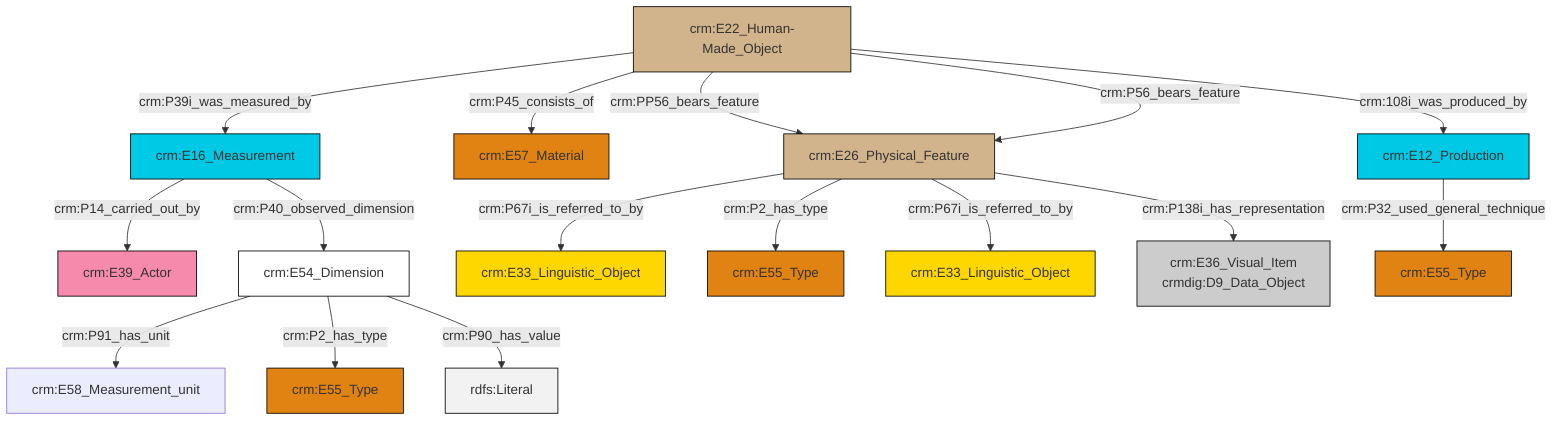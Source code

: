 graph TD
classDef Literal fill:#f2f2f2,stroke:#000000;
classDef CRM_Entity fill:#FFFFFF,stroke:#000000;
classDef Temporal_Entity fill:#00C9E6, stroke:#000000;
classDef Type fill:#E18312, stroke:#000000;
classDef Time-Span fill:#2C9C91, stroke:#000000;
classDef Appellation fill:#FFEB7F, stroke:#000000;
classDef Place fill:#008836, stroke:#000000;
classDef Persistent_Item fill:#B266B2, stroke:#000000;
classDef Conceptual_Object fill:#FFD700, stroke:#000000;
classDef Physical_Thing fill:#D2B48C, stroke:#000000;
classDef Actor fill:#f58aad, stroke:#000000;
classDef PC_Classes fill:#4ce600, stroke:#000000;
classDef Multi fill:#cccccc,stroke:#000000;

2["crm:E26_Physical_Feature"]:::Physical_Thing -->|crm:P67i_is_referred_to_by| 3["crm:E33_Linguistic_Object"]:::Conceptual_Object
4["crm:E54_Dimension"]:::CRM_Entity -->|crm:P91_has_unit| 5["crm:E58_Measurement_unit"]:::Default
2["crm:E26_Physical_Feature"]:::Physical_Thing -->|crm:P2_has_type| 10["crm:E55_Type"]:::Type
8["crm:E22_Human-Made_Object"]:::Physical_Thing -->|crm:P39i_was_measured_by| 11["crm:E16_Measurement"]:::Temporal_Entity
12["crm:E12_Production"]:::Temporal_Entity -->|crm:P32_used_general_technique| 6["crm:E55_Type"]:::Type
11["crm:E16_Measurement"]:::Temporal_Entity -->|crm:P14_carried_out_by| 13["crm:E39_Actor"]:::Actor
8["crm:E22_Human-Made_Object"]:::Physical_Thing -->|crm:P45_consists_of| 14["crm:E57_Material"]:::Type
2["crm:E26_Physical_Feature"]:::Physical_Thing -->|crm:P67i_is_referred_to_by| 20["crm:E33_Linguistic_Object"]:::Conceptual_Object
11["crm:E16_Measurement"]:::Temporal_Entity -->|crm:P40_observed_dimension| 4["crm:E54_Dimension"]:::CRM_Entity
4["crm:E54_Dimension"]:::CRM_Entity -->|crm:P2_has_type| 16["crm:E55_Type"]:::Type
8["crm:E22_Human-Made_Object"]:::Physical_Thing -->|crm:PP56_bears_feature| 2["crm:E26_Physical_Feature"]:::Physical_Thing
8["crm:E22_Human-Made_Object"]:::Physical_Thing -->|crm:P56_bears_feature| 2["crm:E26_Physical_Feature"]:::Physical_Thing
4["crm:E54_Dimension"]:::CRM_Entity -->|crm:P90_has_value| 23[rdfs:Literal]:::Literal
8["crm:E22_Human-Made_Object"]:::Physical_Thing -->|crm:108i_was_produced_by| 12["crm:E12_Production"]:::Temporal_Entity
2["crm:E26_Physical_Feature"]:::Physical_Thing -->|crm:P138i_has_representation| 0["crm:E36_Visual_Item<br>crmdig:D9_Data_Object"]:::Multi
